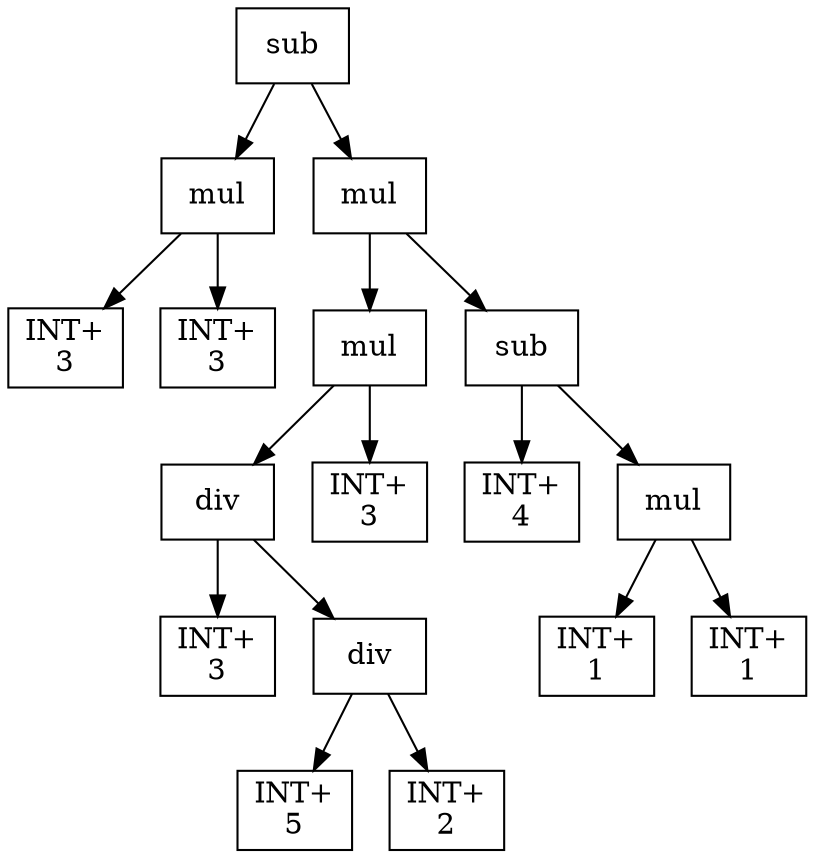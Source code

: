 digraph expr {
  node [shape=box];
  n1 [label="sub"];
  n2 [label="mul"];
  n3 [label="INT+\n3"];
  n4 [label="INT+\n3"];
  n2 -> n3;
  n2 -> n4;
  n5 [label="mul"];
  n6 [label="mul"];
  n7 [label="div"];
  n8 [label="INT+\n3"];
  n9 [label="div"];
  n10 [label="INT+\n5"];
  n11 [label="INT+\n2"];
  n9 -> n10;
  n9 -> n11;
  n7 -> n8;
  n7 -> n9;
  n12 [label="INT+\n3"];
  n6 -> n7;
  n6 -> n12;
  n13 [label="sub"];
  n14 [label="INT+\n4"];
  n15 [label="mul"];
  n16 [label="INT+\n1"];
  n17 [label="INT+\n1"];
  n15 -> n16;
  n15 -> n17;
  n13 -> n14;
  n13 -> n15;
  n5 -> n6;
  n5 -> n13;
  n1 -> n2;
  n1 -> n5;
}